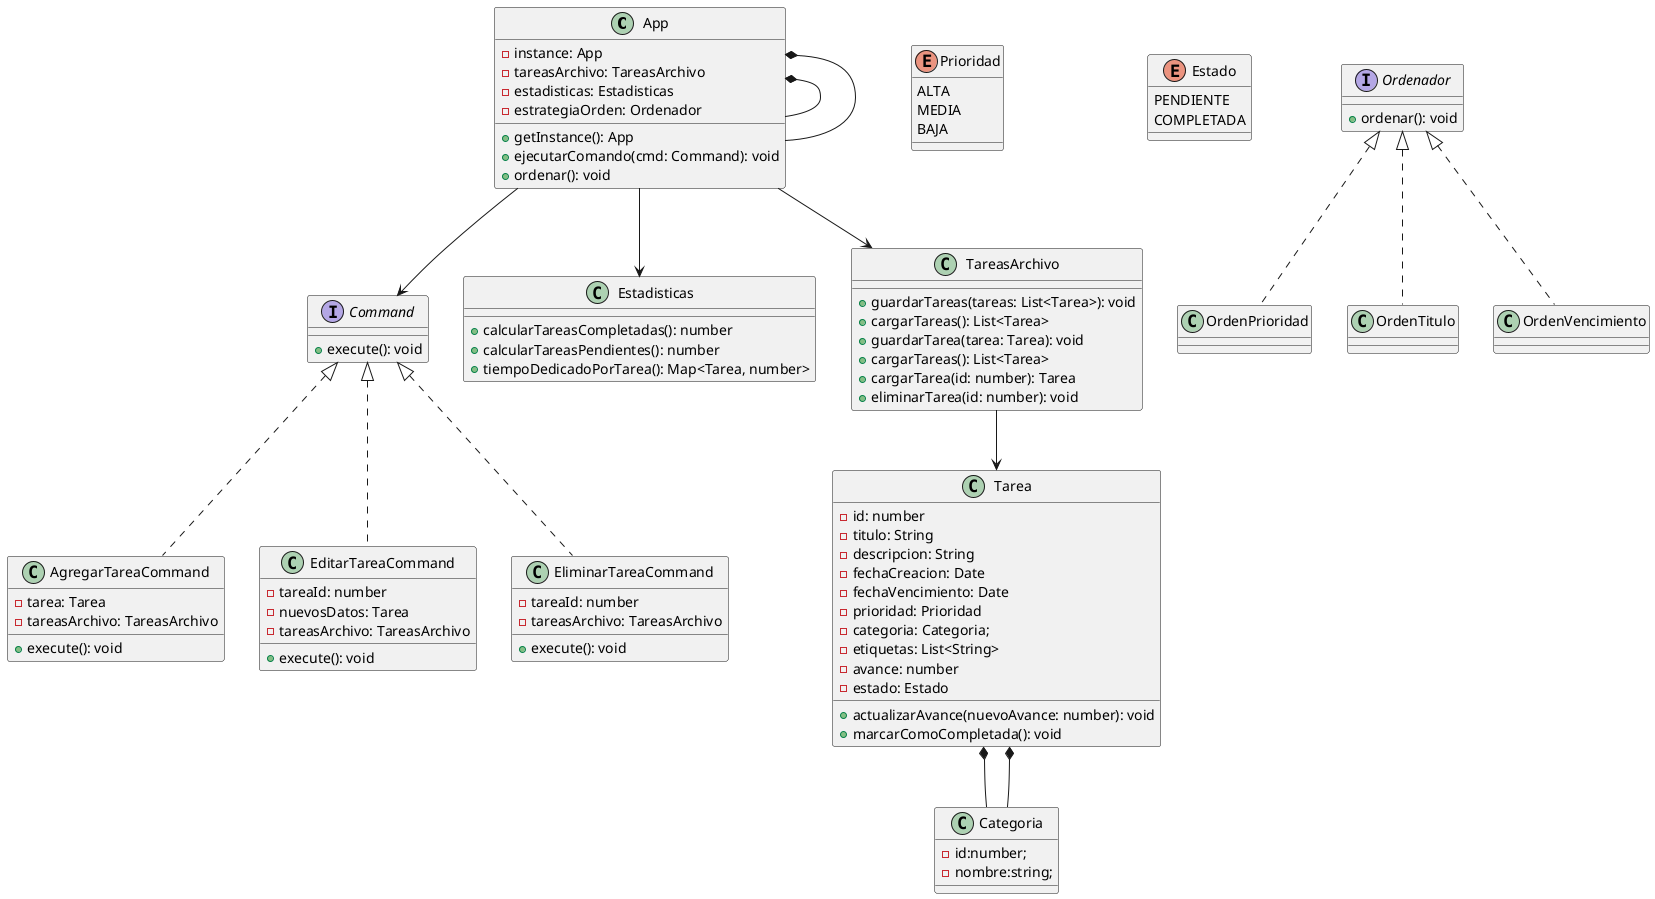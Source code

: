 @startuml ToDo

class App {
	-instance: App
	-tareasArchivo: TareasArchivo
	-estadisticas: Estadisticas
	-estrategiaOrden: Ordenador

	+getInstance(): App
	+ejecutarComando(cmd: Command): void
	+ordenar(): void
}

interface Command {
	+execute(): void
}

class AgregarTareaCommand {
	-tarea: Tarea
	-tareasArchivo: TareasArchivo
	+execute(): void
}

class EditarTareaCommand {
	-tareaId: number
	-nuevosDatos: Tarea
	-tareasArchivo: TareasArchivo
	+execute(): void
}

class EliminarTareaCommand {
	-tareaId: number
	-tareasArchivo: TareasArchivo
	+execute(): void
}

class Tarea {
	-id: number
	-titulo: String
	-descripcion: String
	-fechaCreacion: Date
	-fechaVencimiento: Date
	-prioridad: Prioridad
	-categoria: Categoria;
	-etiquetas: List<String>
	-avance: number
	-estado: Estado

	+actualizarAvance(nuevoAvance: number): void
	+marcarComoCompletada(): void
}

enum Prioridad {
	ALTA
		MEDIA
		BAJA
	}

	enum Estado {
		PENDIENTE
		COMPLETADA
	}
	class Categoria{
		-id:number;
		-nombre:string;
	}
	class Estadisticas {
		+calcularTareasCompletadas(): number
		+calcularTareasPendientes(): number
		+tiempoDedicadoPorTarea(): Map<Tarea, number>
	}

	class TareasArchivo {
		+guardarTareas(tareas: List<Tarea>): void
		+cargarTareas(): List<Tarea>
	}

	'uso
	App --> Estadisticas
	App --> TareasArchivo
	App --> Command
	TareasArchivo --> Tarea

class TareasArchivo {
	+guardarTarea(tarea: Tarea): void
	+cargarTareas(): List<Tarea>
	+cargarTarea(id: number): Tarea
	+eliminarTarea(id: number): void
}

interface Ordenador {
	+ordenar(): void
}

class OrdenPrioridad {
}

class OrdenTitulo{
}

class OrdenVencimiento{
}

	'composition
	App *-- App
	Tarea *-- Categoria

'herencia
Command <|.. AgregarTareaCommand
Command <|.. EditarTareaCommand
Command <|.. EliminarTareaCommand

Ordenador <|.. OrdenPrioridad
Ordenador <|.. OrdenTitulo
Ordenador <|.. OrdenVencimiento

'composition
App *-- App
Tarea *-- Categoria

@enduml
